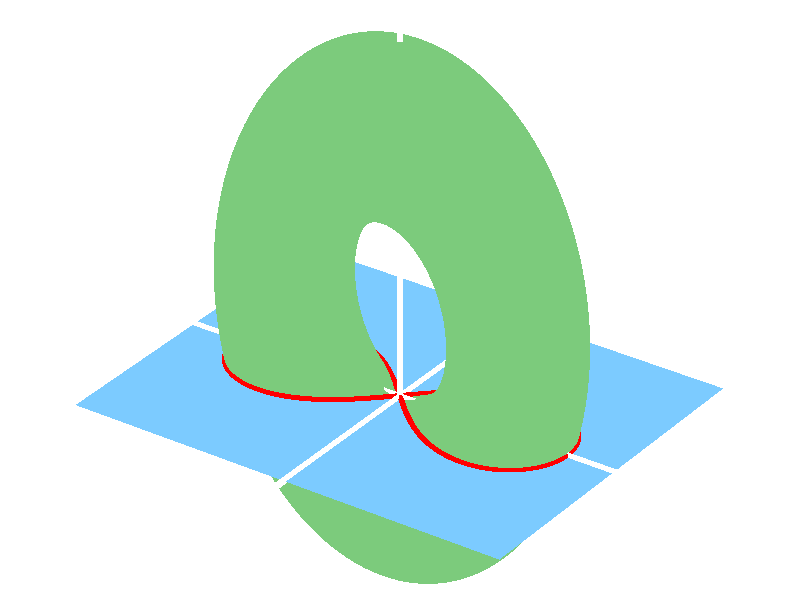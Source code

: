 //
// kegelpara.pov
//
// (c) 2022 Prof Dr Andreas Müller, OST Ostschweizer Fachhochschule
//
#version 3.7;
#include "colors.inc"

#declare O = <0,0,0>;

global_settings {
        assumed_gamma 1
}

#declare imagescale = 0.060;

camera {
        location <28, 20, -40>
        look_at <0, 0.55, 0>
        right (16/9) * x * imagescale
        up y * imagescale
}

light_source {
        <30, 10, -40> color White
        area_light <1,0,0> <0,0,1>, 10, 10
        adaptive 1
        jitter
}

sky_sphere {
        pigment {
                color rgb<1,1,1>
        }
}


//
// draw an arrow from <from> to <to> with thickness <arrowthickness> with
// color <c>
//
#macro arrow(from, to, arrowthickness, c)
#declare arrowdirection = vnormalize(to - from);
#declare arrowlength = vlength(to - from);
union {
	sphere {
		from, 1.1 * arrowthickness
	}
	cylinder {
		from,
		from + (arrowlength - 5 * arrowthickness) * arrowdirection,
		arrowthickness
	}
	cone {
		from + (arrowlength - 5 * arrowthickness) * arrowdirection,
		2 * arrowthickness,
		to,
		0
	}
	pigment {
		color c
	}
	finish {
		specular 0.9
		metallic
	}
}
#end

arrow(<-2,0,0>,<2,0,0>,0.02,White)
arrow(<0,-1.1,0>,<0,2.2,0>,0.02,White)
arrow(<0,0,-1.6>,<0,0,2.4>,0.02,White)

#declare epsilon = 0.001;
#declare l = 1.5;


#declare a = sqrt(2);
#macro G2(phi,sg)
	a * sqrt(cos(2*phi)) * < sg * cos(phi), 0, sin(phi)>
#end

#macro Lemniskate(s, farbe)
union {
	#declare phi = -pi / 4;
	#declare phimax = pi / 4;
	#declare phisteps = 100;
	#declare phistep = phimax / phisteps;
	#while (phi < phimax - phistep/2)
		sphere { G2(phi,1), s }
		cylinder { G2(phi,1), G2(phi+phistep,1), s }
		sphere { G2(phi,-1), s }
		cylinder { G2(phi,-1), G2(phi+phistep,-1), s }
		#declare phi = phi + phistep;
	#end
	pigment {
		color farbe
	}
	finish {
		specular 0.9
		metallic
	}
}
#end

#macro Projektion(s, farbe)
union {
	#declare phistep = pi / 16;
	#declare phi = -pi / 4 + phistep;
	#declare phimax = pi / 4;
	#while (phi < phimax - phistep/2)
		cylinder { G(phi,  1), G2(phi,  1), s }
		cylinder { G(phi, -1), G2(phi, -1), s }
		#declare phi = phi + phistep;
	#end
	pigment {
		color farbe
	}
	finish {
		specular 0.9
		metallic
	}
}
#end

#macro Ebene(farbe)
box {
	<-1.8, 0, -1.4>, <1.8, 0.001, 1.4>
	pigment {
		color farbe
	}
	finish {
		specular 0.9
		metallic
	}
}
#end

#declare b = 0.5;
#macro T(phi, theta)
	b * < (2 + cos(theta)) * cos(phi), (2 + cos(theta)) * sin(phi) + 1, sin(theta) >
#end

#macro Torus(farbe)
mesh {
	#declare phi = 0;
	#declare phimax = 2 * pi;
	#declare phisteps = 200;
	#declare phistep = phimax/phisteps;
	#while (phi < phimax - phistep/2)
		#declare theta = 0;
		#declare thetamax = 2 * pi;
		#declare thetasteps = 200;
		#declare thetastep = thetamax / thetasteps;
		#while (theta < thetamax - thetastep/2)
			triangle {
				T(phi,           theta),
				T(phi + phistep, theta),
				T(phi + phistep, theta + thetastep)
			}
			triangle {
				T(phi,           theta),
				T(phi + phistep, theta + thetastep),
				T(phi,           theta + thetastep)
			}
			#declare theta = theta + thetastep;
		#end
		#declare phi = phi + phistep;
	#end
	pigment {
		color farbe
	}
	finish {
		specular 0.9
		metallic
	}
}
#end

#declare torusfarbe = rgbt<0.2,0.6,0.2,0.2>;
#declare ebenenfarbe = rgbt<0.2,0.6,1.0,0.2>;

Lemniskate(0.02, Red)
Ebene(ebenenfarbe)
Torus(torusfarbe)
